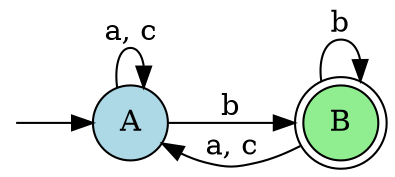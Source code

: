 digraph Minimized_DFA {
    rankdir=LR;
    size="8,5";
    
    node [shape = circle, style=filled, fillcolor=lightblue];
    A, B;
    start [shape=point, style=invis];
    B [shape=doublecircle, fillcolor=lightgreen];

    start -> A;
    A -> B [label="b"];
    A -> A [label="a, c"];

    B -> B [label="b"];
    B -> A [label="a, c"];

}